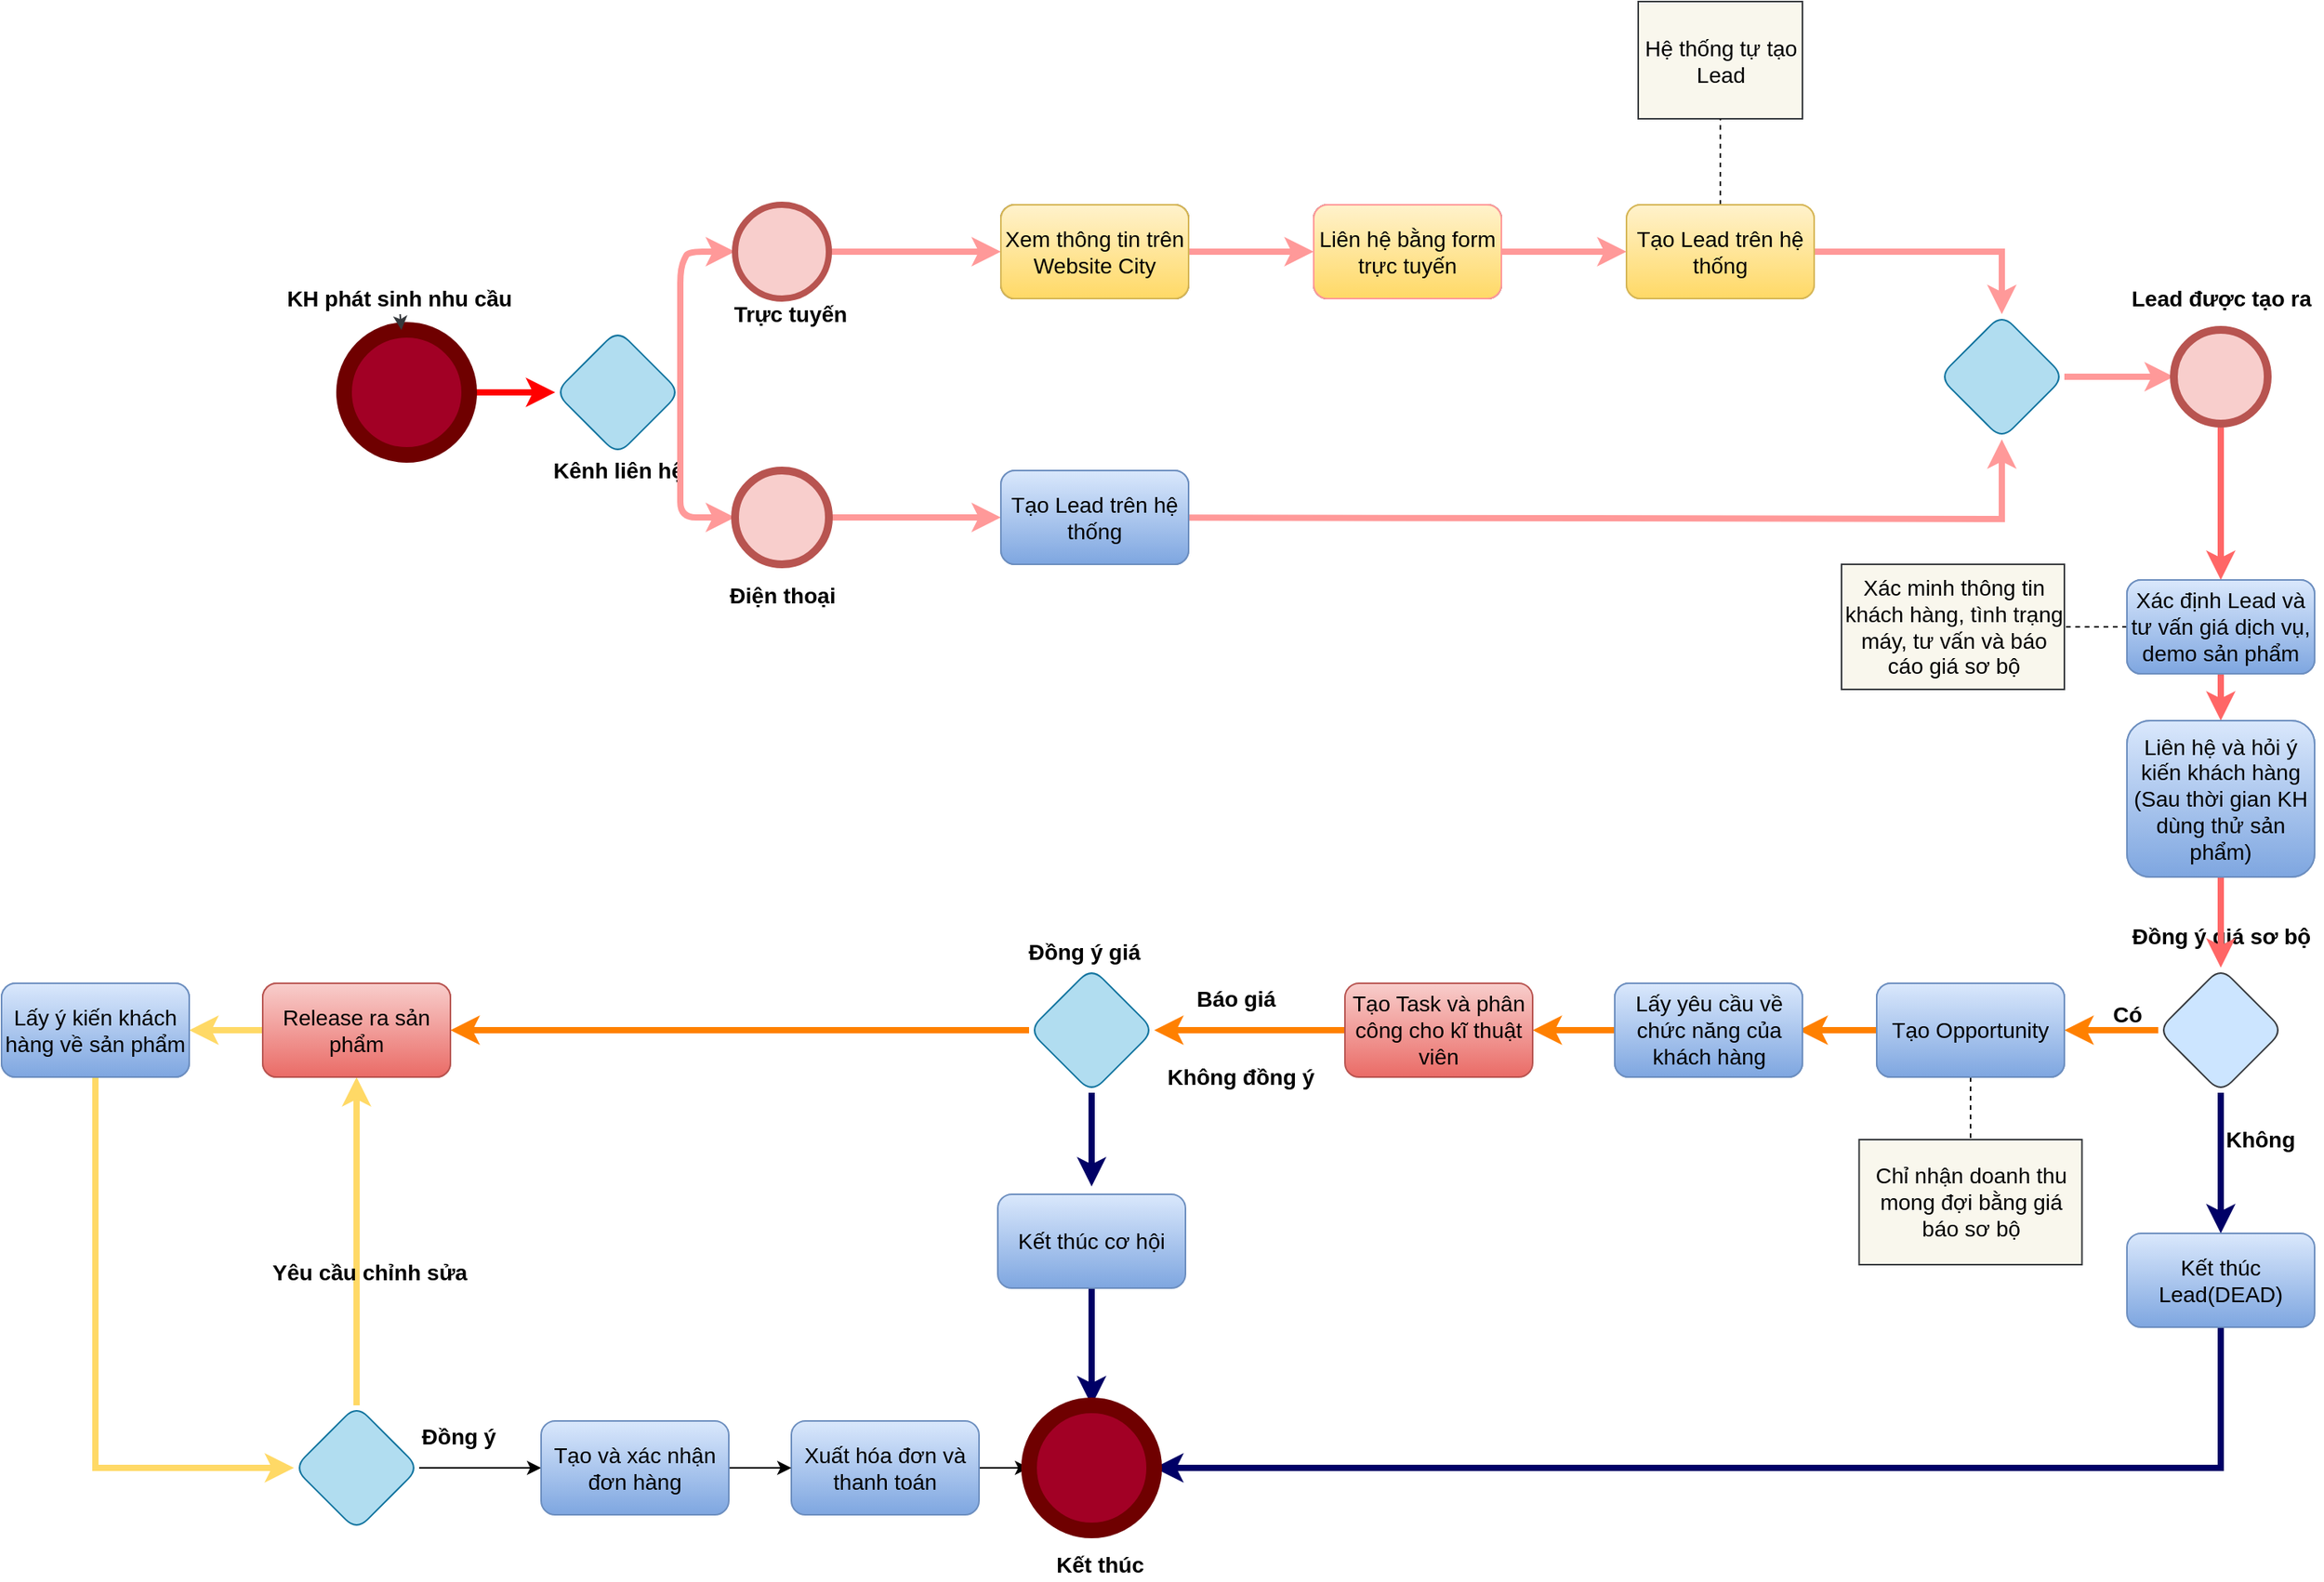 <mxfile version="13.10.0" type="github">
  <diagram id="Qpi55SOyXjOFOmFOabGc" name="Page-1">
    <mxGraphModel dx="1865" dy="1717" grid="1" gridSize="10" guides="1" tooltips="1" connect="1" arrows="1" fold="1" page="1" pageScale="1" pageWidth="827" pageHeight="1169" background="none" math="0" shadow="0">
      <root>
        <mxCell id="0" />
        <mxCell id="1" parent="0" />
        <mxCell id="qd5R296KpSwkzRTT0nPw-32" value="" style="edgeStyle=none;rounded=0;orthogonalLoop=1;jettySize=auto;html=1;fontSize=14;strokeColor=#FF0000;strokeWidth=4;" parent="1" source="vkYcAOggnafAFVCEIuby-1" target="qd5R296KpSwkzRTT0nPw-31" edge="1">
          <mxGeometry relative="1" as="geometry" />
        </mxCell>
        <mxCell id="vkYcAOggnafAFVCEIuby-1" value="" style="ellipse;whiteSpace=wrap;html=1;fillColor=#a20025;strokeColor=#6F0000;fontColor=#ffffff;strokeWidth=10;fontSize=14;" parent="1" vertex="1">
          <mxGeometry x="-60" y="120" width="80" height="80" as="geometry" />
        </mxCell>
        <mxCell id="qd5R296KpSwkzRTT0nPw-144" value="" style="edgeStyle=none;rounded=0;orthogonalLoop=1;jettySize=auto;html=1;fillColor=#ffcc99;strokeColor=#36393d;fontSize=14;" parent="1" source="vkYcAOggnafAFVCEIuby-2" target="vkYcAOggnafAFVCEIuby-1" edge="1">
          <mxGeometry relative="1" as="geometry" />
        </mxCell>
        <mxCell id="vkYcAOggnafAFVCEIuby-2" value="&lt;font style=&quot;vertical-align: inherit; font-size: 14px;&quot;&gt;&lt;font style=&quot;vertical-align: inherit; font-size: 14px;&quot;&gt;KH phát sinh nhu cầu&lt;/font&gt;&lt;/font&gt;" style="text;html=1;align=center;verticalAlign=middle;resizable=0;points=[];autosize=1;fontSize=14;fontStyle=1" parent="1" vertex="1">
          <mxGeometry x="-105" y="90" width="160" height="20" as="geometry" />
        </mxCell>
        <mxCell id="vkYcAOggnafAFVCEIuby-5" value="&lt;font style=&quot;vertical-align: inherit; font-size: 14px;&quot;&gt;&lt;font style=&quot;vertical-align: inherit; font-size: 14px;&quot;&gt;Kênh liên hệ&lt;/font&gt;&lt;/font&gt;" style="text;html=1;align=center;verticalAlign=middle;resizable=0;points=[];autosize=1;fontSize=14;fontStyle=1" parent="1" vertex="1">
          <mxGeometry x="65" y="200" width="100" height="20" as="geometry" />
        </mxCell>
        <mxCell id="vkYcAOggnafAFVCEIuby-11" value="" style="endArrow=classic;html=1;exitX=1;exitY=0.5;exitDx=0;exitDy=0;entryX=0;entryY=0.5;entryDx=0;entryDy=0;fontSize=14;endSize=6;strokeWidth=4;strokeColor=#FF9999;" parent="1" target="qd5R296KpSwkzRTT0nPw-64" edge="1">
          <mxGeometry width="50" height="50" relative="1" as="geometry">
            <mxPoint x="155" y="160" as="sourcePoint" />
            <mxPoint x="185" y="80" as="targetPoint" />
            <Array as="points">
              <mxPoint x="155" y="80" />
              <mxPoint x="160" y="70" />
            </Array>
          </mxGeometry>
        </mxCell>
        <mxCell id="vkYcAOggnafAFVCEIuby-12" value="" style="endArrow=classic;html=1;exitX=1;exitY=0.5;exitDx=0;exitDy=0;entryX=0;entryY=0.5;entryDx=0;entryDy=0;entryPerimeter=0;fontSize=14;endSize=6;strokeWidth=4;strokeColor=#FF9999;" parent="1" target="qd5R296KpSwkzRTT0nPw-65" edge="1">
          <mxGeometry width="50" height="50" relative="1" as="geometry">
            <mxPoint x="155" y="160" as="sourcePoint" />
            <mxPoint x="185" y="250" as="targetPoint" />
            <Array as="points">
              <mxPoint x="155" y="240" />
            </Array>
          </mxGeometry>
        </mxCell>
        <mxCell id="vkYcAOggnafAFVCEIuby-15" value="" style="edgeStyle=orthogonalEdgeStyle;rounded=0;orthogonalLoop=1;jettySize=auto;html=1;fontSize=14;endSize=6;strokeWidth=4;strokeColor=#FF9999;" parent="1" source="vkYcAOggnafAFVCEIuby-13" target="vkYcAOggnafAFVCEIuby-14" edge="1">
          <mxGeometry relative="1" as="geometry" />
        </mxCell>
        <mxCell id="vkYcAOggnafAFVCEIuby-13" value="&lt;font style=&quot;vertical-align: inherit; font-size: 14px;&quot;&gt;&lt;font style=&quot;vertical-align: inherit; font-size: 14px;&quot;&gt;Xem thông tin trên Website City&lt;/font&gt;&lt;/font&gt;" style="rounded=1;whiteSpace=wrap;html=1;strokeWidth=1;fontSize=14;" parent="1" vertex="1">
          <mxGeometry x="360" y="40" width="120" height="60" as="geometry" />
        </mxCell>
        <mxCell id="vkYcAOggnafAFVCEIuby-17" value="" style="edgeStyle=orthogonalEdgeStyle;rounded=0;orthogonalLoop=1;jettySize=auto;html=1;fontSize=14;endSize=6;strokeWidth=4;strokeColor=#FF9999;" parent="1" source="vkYcAOggnafAFVCEIuby-14" target="vkYcAOggnafAFVCEIuby-16" edge="1">
          <mxGeometry relative="1" as="geometry" />
        </mxCell>
        <mxCell id="vkYcAOggnafAFVCEIuby-14" value="&lt;font style=&quot;vertical-align: inherit; font-size: 14px;&quot;&gt;&lt;font style=&quot;vertical-align: inherit; font-size: 14px;&quot;&gt;Liên hệ bằng form trực tuyến&lt;/font&gt;&lt;/font&gt;" style="whiteSpace=wrap;html=1;rounded=1;strokeWidth=1;fontSize=14;" parent="1" vertex="1">
          <mxGeometry x="560" y="40" width="120" height="60" as="geometry" />
        </mxCell>
        <mxCell id="qd5R296KpSwkzRTT0nPw-7" value="" style="rounded=0;orthogonalLoop=1;jettySize=auto;html=1;edgeStyle=orthogonalEdgeStyle;fontSize=14;endSize=6;strokeWidth=4;strokeColor=#FF9999;" parent="1" source="vkYcAOggnafAFVCEIuby-16" target="qd5R296KpSwkzRTT0nPw-4" edge="1">
          <mxGeometry relative="1" as="geometry" />
        </mxCell>
        <mxCell id="vkYcAOggnafAFVCEIuby-16" value="&lt;font style=&quot;vertical-align: inherit; font-size: 14px;&quot;&gt;&lt;font style=&quot;vertical-align: inherit; font-size: 14px;&quot;&gt;Tạo Lead trên hệ thống&lt;/font&gt;&lt;/font&gt;" style="whiteSpace=wrap;html=1;rounded=1;strokeWidth=1;fillColor=#fff2cc;strokeColor=#d6b656;gradientColor=#ffd966;fontSize=14;" parent="1" vertex="1">
          <mxGeometry x="760" y="40" width="120" height="60" as="geometry" />
        </mxCell>
        <mxCell id="qd5R296KpSwkzRTT0nPw-69" style="edgeStyle=none;rounded=0;orthogonalLoop=1;jettySize=auto;html=1;entryX=0.5;entryY=1;entryDx=0;entryDy=0;fontSize=14;endSize=6;strokeWidth=4;strokeColor=#FF9999;" parent="1" source="qd5R296KpSwkzRTT0nPw-1" target="qd5R296KpSwkzRTT0nPw-4" edge="1">
          <mxGeometry relative="1" as="geometry">
            <Array as="points">
              <mxPoint x="1000" y="241" />
            </Array>
          </mxGeometry>
        </mxCell>
        <mxCell id="qd5R296KpSwkzRTT0nPw-1" value="&lt;font style=&quot;vertical-align: inherit; font-size: 14px;&quot;&gt;&lt;font style=&quot;vertical-align: inherit; font-size: 14px;&quot;&gt;Tạo Lead trên hệ thống&lt;/font&gt;&lt;/font&gt;" style="whiteSpace=wrap;html=1;rounded=1;gradientColor=#7ea6e0;fillColor=#dae8fc;strokeColor=#6c8ebf;fontSize=14;" parent="1" vertex="1">
          <mxGeometry x="360" y="210" width="120" height="60" as="geometry" />
        </mxCell>
        <mxCell id="qd5R296KpSwkzRTT0nPw-10" value="" style="edgeStyle=none;rounded=0;orthogonalLoop=1;jettySize=auto;html=1;fontSize=14;entryX=0;entryY=0.5;entryDx=0;entryDy=0;strokeColor=#FF9999;strokeWidth=4;" parent="1" source="qd5R296KpSwkzRTT0nPw-4" target="qd5R296KpSwkzRTT0nPw-149" edge="1">
          <mxGeometry relative="1" as="geometry">
            <mxPoint x="1100" y="150" as="targetPoint" />
          </mxGeometry>
        </mxCell>
        <mxCell id="qd5R296KpSwkzRTT0nPw-4" value="" style="rhombus;whiteSpace=wrap;html=1;rounded=1;fontSize=14;fillColor=#b1ddf0;strokeColor=#10739e;" parent="1" vertex="1">
          <mxGeometry x="960" y="110" width="80" height="80" as="geometry" />
        </mxCell>
        <mxCell id="qd5R296KpSwkzRTT0nPw-13" value="" style="edgeStyle=none;rounded=0;orthogonalLoop=1;jettySize=auto;html=1;fontSize=14;exitX=0.5;exitY=1;exitDx=0;exitDy=0;fontColor=#EA6B66;strokeColor=#FF6666;strokeWidth=4;" parent="1" source="qd5R296KpSwkzRTT0nPw-149" target="qd5R296KpSwkzRTT0nPw-12" edge="1">
          <mxGeometry relative="1" as="geometry">
            <mxPoint x="1140" y="190" as="sourcePoint" />
          </mxGeometry>
        </mxCell>
        <mxCell id="qd5R296KpSwkzRTT0nPw-11" value="Lead được tạo ra" style="text;html=1;align=center;verticalAlign=middle;resizable=0;points=[];autosize=1;fontSize=14;fontStyle=1" parent="1" vertex="1">
          <mxGeometry x="1075" y="90" width="130" height="20" as="geometry" />
        </mxCell>
        <mxCell id="qd5R296KpSwkzRTT0nPw-100" style="edgeStyle=orthogonalEdgeStyle;rounded=0;orthogonalLoop=1;jettySize=auto;html=1;entryX=0.5;entryY=0;entryDx=0;entryDy=0;fontSize=14;fontColor=#EA6B66;strokeColor=#FF6666;strokeWidth=4;" parent="1" source="qd5R296KpSwkzRTT0nPw-12" target="qd5R296KpSwkzRTT0nPw-98" edge="1">
          <mxGeometry relative="1" as="geometry" />
        </mxCell>
        <mxCell id="qd5R296KpSwkzRTT0nPw-12" value="Xác định Lead và tư vấn giá dịch vụ, &lt;br style=&quot;font-size: 14px;&quot;&gt;demo sản phẩm" style="whiteSpace=wrap;html=1;rounded=1;gradientColor=#7ea6e0;fillColor=#dae8fc;strokeColor=#6c8ebf;fontSize=14;" parent="1" vertex="1">
          <mxGeometry x="1080" y="280" width="120" height="60" as="geometry" />
        </mxCell>
        <mxCell id="qd5R296KpSwkzRTT0nPw-36" value="" style="edgeStyle=none;rounded=0;orthogonalLoop=1;jettySize=auto;html=1;exitX=0;exitY=0.5;exitDx=0;exitDy=0;fontSize=14;strokeColor=#FF8000;strokeWidth=4;" parent="1" source="qd5R296KpSwkzRTT0nPw-14" target="qd5R296KpSwkzRTT0nPw-35" edge="1">
          <mxGeometry relative="1" as="geometry" />
        </mxCell>
        <mxCell id="qd5R296KpSwkzRTT0nPw-42" value="" style="edgeStyle=none;rounded=0;orthogonalLoop=1;jettySize=auto;html=1;fontSize=14;strokeColor=#000066;strokeWidth=4;" parent="1" source="qd5R296KpSwkzRTT0nPw-14" target="qd5R296KpSwkzRTT0nPw-41" edge="1">
          <mxGeometry relative="1" as="geometry" />
        </mxCell>
        <mxCell id="qd5R296KpSwkzRTT0nPw-14" value="" style="rhombus;whiteSpace=wrap;html=1;rounded=1;fontSize=14;fillColor=#cce5ff;strokeColor=#36393d;" parent="1" vertex="1">
          <mxGeometry x="1100" y="528" width="80" height="80" as="geometry" />
        </mxCell>
        <mxCell id="qd5R296KpSwkzRTT0nPw-31" value="" style="rhombus;whiteSpace=wrap;html=1;rounded=1;fontSize=14;fillColor=#b1ddf0;strokeColor=#10739e;" parent="1" vertex="1">
          <mxGeometry x="75" y="120" width="80" height="80" as="geometry" />
        </mxCell>
        <mxCell id="qd5R296KpSwkzRTT0nPw-33" value="Đồng ý giá sơ bộ" style="text;html=1;align=center;verticalAlign=middle;resizable=0;points=[];autosize=1;fontSize=14;fontStyle=1" parent="1" vertex="1">
          <mxGeometry x="1075" y="498" width="130" height="20" as="geometry" />
        </mxCell>
        <mxCell id="qd5R296KpSwkzRTT0nPw-38" value="" style="edgeStyle=none;rounded=0;orthogonalLoop=1;jettySize=auto;html=1;fontSize=14;strokeColor=#FF8000;strokeWidth=4;" parent="1" source="qd5R296KpSwkzRTT0nPw-35" edge="1">
          <mxGeometry relative="1" as="geometry">
            <mxPoint x="870" y="568" as="targetPoint" />
          </mxGeometry>
        </mxCell>
        <mxCell id="qd5R296KpSwkzRTT0nPw-35" value="Tạo Opportunity" style="whiteSpace=wrap;html=1;rounded=1;gradientColor=#7ea6e0;fillColor=#dae8fc;strokeColor=#6c8ebf;fontSize=14;" parent="1" vertex="1">
          <mxGeometry x="920" y="538" width="120" height="60" as="geometry" />
        </mxCell>
        <mxCell id="qd5R296KpSwkzRTT0nPw-63" style="edgeStyle=none;rounded=0;orthogonalLoop=1;jettySize=auto;html=1;entryX=1;entryY=0.5;entryDx=0;entryDy=0;exitX=0.5;exitY=1;exitDx=0;exitDy=0;fontSize=14;strokeColor=#000066;strokeWidth=4;" parent="1" source="qd5R296KpSwkzRTT0nPw-41" target="qd5R296KpSwkzRTT0nPw-58" edge="1">
          <mxGeometry relative="1" as="geometry">
            <Array as="points">
              <mxPoint x="1140" y="848" />
            </Array>
          </mxGeometry>
        </mxCell>
        <mxCell id="qd5R296KpSwkzRTT0nPw-41" value="Kết thúc Lead(DEAD)" style="whiteSpace=wrap;html=1;rounded=1;gradientColor=#7ea6e0;fillColor=#dae8fc;strokeColor=#6c8ebf;fontSize=14;" parent="1" vertex="1">
          <mxGeometry x="1080" y="698" width="120" height="60" as="geometry" />
        </mxCell>
        <mxCell id="qd5R296KpSwkzRTT0nPw-43" value="Không" style="text;html=1;align=center;verticalAlign=middle;resizable=0;points=[];autosize=1;fontSize=14;fontStyle=1" parent="1" vertex="1">
          <mxGeometry x="1135" y="628" width="60" height="20" as="geometry" />
        </mxCell>
        <mxCell id="qd5R296KpSwkzRTT0nPw-44" value="Có" style="text;html=1;align=center;verticalAlign=middle;resizable=0;points=[];autosize=1;fontSize=14;fontStyle=1" parent="1" vertex="1">
          <mxGeometry x="1065" y="548" width="30" height="20" as="geometry" />
        </mxCell>
        <mxCell id="qd5R296KpSwkzRTT0nPw-87" style="edgeStyle=orthogonalEdgeStyle;rounded=0;orthogonalLoop=1;jettySize=auto;html=1;fontSize=14;strokeColor=#000066;strokeWidth=4;" parent="1" source="qd5R296KpSwkzRTT0nPw-47" edge="1">
          <mxGeometry relative="1" as="geometry">
            <mxPoint x="418" y="668" as="targetPoint" />
          </mxGeometry>
        </mxCell>
        <mxCell id="qd5R296KpSwkzRTT0nPw-123" style="edgeStyle=orthogonalEdgeStyle;rounded=0;orthogonalLoop=1;jettySize=auto;html=1;fontSize=14;strokeColor=#FF8000;strokeWidth=4;entryX=1;entryY=0.5;entryDx=0;entryDy=0;" parent="1" source="qd5R296KpSwkzRTT0nPw-47" target="qd5R296KpSwkzRTT0nPw-157" edge="1">
          <mxGeometry relative="1" as="geometry">
            <mxPoint x="256" y="568" as="targetPoint" />
          </mxGeometry>
        </mxCell>
        <mxCell id="qd5R296KpSwkzRTT0nPw-47" value="" style="rhombus;whiteSpace=wrap;html=1;rounded=1;fontSize=14;fillColor=#b1ddf0;strokeColor=#10739e;" parent="1" vertex="1">
          <mxGeometry x="378" y="528" width="80" height="80" as="geometry" />
        </mxCell>
        <mxCell id="qd5R296KpSwkzRTT0nPw-49" value="Báo giá" style="text;html=1;align=center;verticalAlign=middle;resizable=0;points=[];autosize=1;fontSize=14;fontStyle=1;strokeWidth=4;" parent="1" vertex="1">
          <mxGeometry x="475" y="538" width="70" height="20" as="geometry" />
        </mxCell>
        <mxCell id="qd5R296KpSwkzRTT0nPw-110" value="" style="edgeStyle=orthogonalEdgeStyle;rounded=0;orthogonalLoop=1;jettySize=auto;html=1;fontSize=14;fillColor=#fad7ac;strokeColor=#FFD966;strokeWidth=4;" parent="1" source="qd5R296KpSwkzRTT0nPw-50" target="qd5R296KpSwkzRTT0nPw-107" edge="1">
          <mxGeometry relative="1" as="geometry" />
        </mxCell>
        <mxCell id="qd5R296KpSwkzRTT0nPw-50" value="Release ra sản phẩm" style="whiteSpace=wrap;html=1;rounded=1;fillColor=#f8cecc;strokeColor=#b85450;gradientColor=#ea6b66;fontSize=14;" parent="1" vertex="1">
          <mxGeometry x="-112" y="538" width="120" height="60" as="geometry" />
        </mxCell>
        <mxCell id="qd5R296KpSwkzRTT0nPw-59" value="" style="edgeStyle=none;rounded=0;orthogonalLoop=1;jettySize=auto;html=1;fontSize=14;" parent="1" source="qd5R296KpSwkzRTT0nPw-56" target="qd5R296KpSwkzRTT0nPw-58" edge="1">
          <mxGeometry relative="1" as="geometry" />
        </mxCell>
        <mxCell id="qd5R296KpSwkzRTT0nPw-56" value="Xuất hóa đơn và thanh toán" style="whiteSpace=wrap;html=1;rounded=1;gradientColor=#7ea6e0;fillColor=#dae8fc;strokeColor=#6c8ebf;fontSize=14;" parent="1" vertex="1">
          <mxGeometry x="226" y="818" width="120" height="60" as="geometry" />
        </mxCell>
        <mxCell id="qd5R296KpSwkzRTT0nPw-68" value="" style="edgeStyle=none;rounded=0;orthogonalLoop=1;jettySize=auto;html=1;fontSize=14;endSize=6;strokeWidth=4;strokeColor=#FF9999;" parent="1" source="qd5R296KpSwkzRTT0nPw-64" target="vkYcAOggnafAFVCEIuby-13" edge="1">
          <mxGeometry relative="1" as="geometry" />
        </mxCell>
        <mxCell id="qd5R296KpSwkzRTT0nPw-64" value="" style="ellipse;whiteSpace=wrap;html=1;aspect=fixed;strokeWidth=4;fillColor=#f8cecc;strokeColor=#b85450;fontSize=14;" parent="1" vertex="1">
          <mxGeometry x="190" y="40" width="60" height="60" as="geometry" />
        </mxCell>
        <mxCell id="qd5R296KpSwkzRTT0nPw-70" value="" style="edgeStyle=none;rounded=0;orthogonalLoop=1;jettySize=auto;html=1;fontSize=14;endSize=6;strokeWidth=4;strokeColor=#FF9999;" parent="1" source="qd5R296KpSwkzRTT0nPw-65" target="qd5R296KpSwkzRTT0nPw-1" edge="1">
          <mxGeometry relative="1" as="geometry" />
        </mxCell>
        <mxCell id="qd5R296KpSwkzRTT0nPw-65" value="" style="ellipse;whiteSpace=wrap;html=1;aspect=fixed;strokeWidth=5;fillColor=#f8cecc;strokeColor=#b85450;fontSize=14;" parent="1" vertex="1">
          <mxGeometry x="190" y="210" width="60" height="60" as="geometry" />
        </mxCell>
        <mxCell id="qd5R296KpSwkzRTT0nPw-66" value="Trực tuyến" style="text;html=1;align=center;verticalAlign=middle;resizable=0;points=[];autosize=1;fontSize=14;fontStyle=1" parent="1" vertex="1">
          <mxGeometry x="180" y="100" width="90" height="20" as="geometry" />
        </mxCell>
        <mxCell id="qd5R296KpSwkzRTT0nPw-67" value="Điện thoại" style="text;html=1;align=center;verticalAlign=middle;resizable=0;points=[];autosize=1;fontSize=14;fontStyle=1" parent="1" vertex="1">
          <mxGeometry x="180" y="280" width="80" height="20" as="geometry" />
        </mxCell>
        <mxCell id="qd5R296KpSwkzRTT0nPw-78" value="Hệ thống tự tạo Lead" style="rounded=0;whiteSpace=wrap;html=1;strokeColor=#36393d;strokeWidth=1;fontSize=14;fillColor=#f9f7ed;" parent="1" vertex="1">
          <mxGeometry x="767.5" y="-90" width="105" height="75" as="geometry" />
        </mxCell>
        <mxCell id="qd5R296KpSwkzRTT0nPw-80" value="" style="endArrow=none;dashed=1;html=1;exitX=0.5;exitY=0;exitDx=0;exitDy=0;entryX=0.5;entryY=1;entryDx=0;entryDy=0;fontSize=14;" parent="1" source="vkYcAOggnafAFVCEIuby-16" target="qd5R296KpSwkzRTT0nPw-78" edge="1">
          <mxGeometry width="50" height="50" relative="1" as="geometry">
            <mxPoint x="610" as="sourcePoint" />
            <mxPoint x="660" y="-50" as="targetPoint" />
          </mxGeometry>
        </mxCell>
        <mxCell id="qd5R296KpSwkzRTT0nPw-82" value="Xác minh thông tin khách hàng, tình trạng máy, tư vấn và báo cáo giá sơ bộ" style="rounded=0;whiteSpace=wrap;html=1;strokeColor=#36393d;strokeWidth=1;fontSize=14;fillColor=#f9f7ed;" parent="1" vertex="1">
          <mxGeometry x="897.5" y="270" width="142.5" height="80" as="geometry" />
        </mxCell>
        <mxCell id="qd5R296KpSwkzRTT0nPw-83" value="" style="endArrow=none;dashed=1;html=1;exitX=0;exitY=0.5;exitDx=0;exitDy=0;entryX=1;entryY=0.5;entryDx=0;entryDy=0;fontSize=14;" parent="1" source="qd5R296KpSwkzRTT0nPw-12" target="qd5R296KpSwkzRTT0nPw-82" edge="1">
          <mxGeometry width="50" height="50" relative="1" as="geometry">
            <mxPoint x="990" y="412" as="sourcePoint" />
            <mxPoint x="990" y="357" as="targetPoint" />
          </mxGeometry>
        </mxCell>
        <mxCell id="qd5R296KpSwkzRTT0nPw-84" value="Chỉ nhận doanh thu mong đợi bằng giá báo sơ bộ" style="rounded=0;whiteSpace=wrap;html=1;strokeColor=#36393d;strokeWidth=1;fontSize=14;fillColor=#f9f7ed;" parent="1" vertex="1">
          <mxGeometry x="908.75" y="638" width="142.5" height="80" as="geometry" />
        </mxCell>
        <mxCell id="qd5R296KpSwkzRTT0nPw-85" value="" style="endArrow=none;dashed=1;html=1;exitX=0.5;exitY=1;exitDx=0;exitDy=0;entryX=0.5;entryY=0;entryDx=0;entryDy=0;fontSize=14;" parent="1" source="qd5R296KpSwkzRTT0nPw-35" target="qd5R296KpSwkzRTT0nPw-84" edge="1">
          <mxGeometry width="50" height="50" relative="1" as="geometry">
            <mxPoint x="1090" y="438" as="sourcePoint" />
            <mxPoint x="1002.5" y="438" as="targetPoint" />
          </mxGeometry>
        </mxCell>
        <mxCell id="qd5R296KpSwkzRTT0nPw-86" value="Đồng ý giá" style="text;html=1;align=center;verticalAlign=middle;resizable=0;points=[];autosize=1;fontSize=14;fontStyle=1" parent="1" vertex="1">
          <mxGeometry x="368" y="508" width="90" height="20" as="geometry" />
        </mxCell>
        <mxCell id="qd5R296KpSwkzRTT0nPw-88" value="Không đồng ý" style="text;html=1;align=center;verticalAlign=middle;resizable=0;points=[];autosize=1;fontSize=14;fontStyle=1" parent="1" vertex="1">
          <mxGeometry x="458" y="588" width="110" height="20" as="geometry" />
        </mxCell>
        <mxCell id="qd5R296KpSwkzRTT0nPw-90" style="edgeStyle=orthogonalEdgeStyle;rounded=0;orthogonalLoop=1;jettySize=auto;html=1;fontSize=14;strokeColor=#000066;strokeWidth=4;" parent="1" source="qd5R296KpSwkzRTT0nPw-89" target="qd5R296KpSwkzRTT0nPw-58" edge="1">
          <mxGeometry relative="1" as="geometry" />
        </mxCell>
        <mxCell id="qd5R296KpSwkzRTT0nPw-89" value="Kết thúc cơ hội" style="rounded=1;whiteSpace=wrap;html=1;strokeColor=#6c8ebf;strokeWidth=1;gradientColor=#7ea6e0;fillColor=#dae8fc;fontSize=14;" parent="1" vertex="1">
          <mxGeometry x="358" y="673" width="120" height="60" as="geometry" />
        </mxCell>
        <mxCell id="qd5R296KpSwkzRTT0nPw-101" style="edgeStyle=orthogonalEdgeStyle;rounded=0;orthogonalLoop=1;jettySize=auto;html=1;fontSize=14;fontColor=#EA6B66;strokeColor=#FF6666;strokeWidth=4;" parent="1" source="qd5R296KpSwkzRTT0nPw-98" target="qd5R296KpSwkzRTT0nPw-14" edge="1">
          <mxGeometry relative="1" as="geometry" />
        </mxCell>
        <mxCell id="qd5R296KpSwkzRTT0nPw-98" value="Liên hệ và hỏi ý kiến khách hàng&lt;br style=&quot;font-size: 14px;&quot;&gt;(Sau thời gian KH dùng thử sản phẩm)" style="rounded=1;whiteSpace=wrap;html=1;strokeColor=#6c8ebf;strokeWidth=1;gradientColor=#7ea6e0;fillColor=#dae8fc;fontSize=14;" parent="1" vertex="1">
          <mxGeometry x="1080" y="370" width="120" height="100" as="geometry" />
        </mxCell>
        <mxCell id="qd5R296KpSwkzRTT0nPw-105" value="Lấy yêu cầu về chức năng của khách hàng" style="rounded=1;whiteSpace=wrap;html=1;strokeColor=#6c8ebf;strokeWidth=1;gradientColor=#7ea6e0;fillColor=#dae8fc;fontSize=14;" parent="1" vertex="1">
          <mxGeometry x="752.5" y="538" width="120" height="60" as="geometry" />
        </mxCell>
        <mxCell id="qd5R296KpSwkzRTT0nPw-143" style="edgeStyle=none;rounded=0;orthogonalLoop=1;jettySize=auto;html=1;entryX=0;entryY=0.5;entryDx=0;entryDy=0;fontSize=14;fillColor=#fad7ac;strokeColor=#FFD966;strokeWidth=4;" parent="1" source="qd5R296KpSwkzRTT0nPw-107" target="qd5R296KpSwkzRTT0nPw-108" edge="1">
          <mxGeometry relative="1" as="geometry">
            <Array as="points">
              <mxPoint x="-219" y="848" />
            </Array>
          </mxGeometry>
        </mxCell>
        <mxCell id="qd5R296KpSwkzRTT0nPw-107" value="Lấy ý kiến khách hàng về sản phẩm" style="rounded=1;whiteSpace=wrap;html=1;strokeColor=#6c8ebf;strokeWidth=1;gradientColor=#7ea6e0;fillColor=#dae8fc;fontSize=14;" parent="1" vertex="1">
          <mxGeometry x="-279" y="538" width="120" height="60" as="geometry" />
        </mxCell>
        <mxCell id="qd5R296KpSwkzRTT0nPw-133" style="edgeStyle=orthogonalEdgeStyle;rounded=0;orthogonalLoop=1;jettySize=auto;html=1;entryX=0;entryY=0.5;entryDx=0;entryDy=0;fontSize=14;" parent="1" source="qd5R296KpSwkzRTT0nPw-108" target="qd5R296KpSwkzRTT0nPw-54" edge="1">
          <mxGeometry relative="1" as="geometry" />
        </mxCell>
        <mxCell id="qd5R296KpSwkzRTT0nPw-141" style="edgeStyle=none;rounded=0;orthogonalLoop=1;jettySize=auto;html=1;entryX=0.5;entryY=1;entryDx=0;entryDy=0;fontSize=14;fillColor=#fad7ac;strokeColor=#FFD966;strokeWidth=4;" parent="1" source="qd5R296KpSwkzRTT0nPw-108" target="qd5R296KpSwkzRTT0nPw-50" edge="1">
          <mxGeometry relative="1" as="geometry" />
        </mxCell>
        <mxCell id="qd5R296KpSwkzRTT0nPw-108" value="" style="rhombus;whiteSpace=wrap;html=1;rounded=1;strokeColor=#10739e;strokeWidth=1;fontSize=14;fillColor=#b1ddf0;" parent="1" vertex="1">
          <mxGeometry x="-92" y="808" width="80" height="80" as="geometry" />
        </mxCell>
        <mxCell id="qd5R296KpSwkzRTT0nPw-124" value="Yêu cầu chỉnh sửa" style="text;html=1;align=center;verticalAlign=middle;resizable=0;points=[];autosize=1;fontSize=14;fontStyle=1" parent="1" vertex="1">
          <mxGeometry x="-114" y="713" width="140" height="20" as="geometry" />
        </mxCell>
        <mxCell id="qd5R296KpSwkzRTT0nPw-132" style="edgeStyle=orthogonalEdgeStyle;rounded=0;orthogonalLoop=1;jettySize=auto;html=1;entryX=0;entryY=0.5;entryDx=0;entryDy=0;fontSize=14;" parent="1" source="qd5R296KpSwkzRTT0nPw-54" target="qd5R296KpSwkzRTT0nPw-56" edge="1">
          <mxGeometry relative="1" as="geometry" />
        </mxCell>
        <mxCell id="qd5R296KpSwkzRTT0nPw-54" value="Tạo và xác nhận đơn hàng" style="whiteSpace=wrap;html=1;rounded=1;gradientColor=#7ea6e0;fillColor=#dae8fc;strokeColor=#6c8ebf;fontSize=14;" parent="1" vertex="1">
          <mxGeometry x="66" y="818" width="120" height="60" as="geometry" />
        </mxCell>
        <mxCell id="qd5R296KpSwkzRTT0nPw-131" value="Đồng ý" style="text;html=1;align=center;verticalAlign=middle;resizable=0;points=[];autosize=1;fontSize=14;fontStyle=1" parent="1" vertex="1">
          <mxGeometry x="-17" y="818" width="60" height="20" as="geometry" />
        </mxCell>
        <mxCell id="qd5R296KpSwkzRTT0nPw-139" value="&lt;font style=&quot;vertical-align: inherit; font-size: 14px;&quot;&gt;&lt;font style=&quot;vertical-align: inherit; font-size: 14px;&quot;&gt;Xem thông tin trên Website City&lt;/font&gt;&lt;/font&gt;" style="rounded=1;whiteSpace=wrap;html=1;strokeWidth=1;fillColor=#fff2cc;strokeColor=#d6b656;gradientColor=#ffd966;fontSize=14;" parent="1" vertex="1">
          <mxGeometry x="360" y="40" width="120" height="60" as="geometry" />
        </mxCell>
        <mxCell id="qd5R296KpSwkzRTT0nPw-140" value="&lt;font style=&quot;vertical-align: inherit; font-size: 14px;&quot;&gt;&lt;font style=&quot;vertical-align: inherit; font-size: 14px;&quot;&gt;Liên hệ bằng form trực tuyến&lt;/font&gt;&lt;/font&gt;" style="whiteSpace=wrap;html=1;rounded=1;strokeWidth=1;fillColor=#fff2cc;gradientColor=#ffd966;fontSize=14;strokeColor=#FF9999;" parent="1" vertex="1">
          <mxGeometry x="560" y="40" width="120" height="60" as="geometry" />
        </mxCell>
        <mxCell id="qd5R296KpSwkzRTT0nPw-60" value="Kết thúc" style="text;html=1;align=center;verticalAlign=middle;resizable=0;points=[];autosize=1;fontSize=14;fontStyle=1" parent="1" vertex="1">
          <mxGeometry x="388" y="900" width="70" height="20" as="geometry" />
        </mxCell>
        <mxCell id="qd5R296KpSwkzRTT0nPw-58" value="" style="ellipse;whiteSpace=wrap;html=1;rounded=1;fillColor=#a20025;strokeColor=#6F0000;fontColor=#ffffff;strokeWidth=10;fontSize=14;" parent="1" vertex="1">
          <mxGeometry x="378" y="808" width="80" height="80" as="geometry" />
        </mxCell>
        <mxCell id="qd5R296KpSwkzRTT0nPw-149" value="" style="ellipse;whiteSpace=wrap;html=1;aspect=fixed;strokeWidth=5;fillColor=#f8cecc;strokeColor=#b85450;fontSize=14;" parent="1" vertex="1">
          <mxGeometry x="1110" y="120" width="60" height="60" as="geometry" />
        </mxCell>
        <mxCell id="qd5R296KpSwkzRTT0nPw-156" value="Lấy ý kiến khách hàng về sản phẩm" style="rounded=1;whiteSpace=wrap;html=1;strokeColor=#6c8ebf;strokeWidth=1;gradientColor=#7ea6e0;fillColor=#dae8fc;fontSize=14;" parent="1" vertex="1">
          <mxGeometry x="-279" y="538" width="120" height="60" as="geometry" />
        </mxCell>
        <mxCell id="qd5R296KpSwkzRTT0nPw-157" value="Release ra sản phẩm" style="whiteSpace=wrap;html=1;rounded=1;fillColor=#f8cecc;strokeColor=#b85450;gradientColor=#ea6b66;fontSize=14;" parent="1" vertex="1">
          <mxGeometry x="-112" y="538" width="120" height="60" as="geometry" />
        </mxCell>
        <mxCell id="J_Jmr6uSN0LU770t_MpK-3" style="edgeStyle=orthogonalEdgeStyle;rounded=0;orthogonalLoop=1;jettySize=auto;html=1;strokeColor=#FF8000;strokeWidth=4;" parent="1" source="qd5R296KpSwkzRTT0nPw-159" target="J_Jmr6uSN0LU770t_MpK-2" edge="1">
          <mxGeometry relative="1" as="geometry" />
        </mxCell>
        <mxCell id="qd5R296KpSwkzRTT0nPw-159" value="Lấy yêu cầu về chức năng của khách hàng" style="rounded=1;whiteSpace=wrap;html=1;strokeColor=#6c8ebf;strokeWidth=1;gradientColor=#7ea6e0;fillColor=#dae8fc;fontSize=14;" parent="1" vertex="1">
          <mxGeometry x="752.5" y="538" width="120" height="60" as="geometry" />
        </mxCell>
        <mxCell id="qd5R296KpSwkzRTT0nPw-160" value="Tạo Opportunity" style="whiteSpace=wrap;html=1;rounded=1;gradientColor=#7ea6e0;fillColor=#dae8fc;strokeColor=#6c8ebf;fontSize=14;" parent="1" vertex="1">
          <mxGeometry x="920" y="538" width="120" height="60" as="geometry" />
        </mxCell>
        <mxCell id="qd5R296KpSwkzRTT0nPw-161" value="Liên hệ và hỏi ý kiến khách hàng&lt;br style=&quot;font-size: 14px;&quot;&gt;(Sau thời gian KH dùng thử sản phẩm)" style="rounded=1;whiteSpace=wrap;html=1;strokeColor=#6c8ebf;strokeWidth=1;gradientColor=#7ea6e0;fillColor=#dae8fc;fontSize=14;" parent="1" vertex="1">
          <mxGeometry x="1080" y="370" width="120" height="100" as="geometry" />
        </mxCell>
        <mxCell id="qd5R296KpSwkzRTT0nPw-162" value="Xác định Lead và tư vấn giá dịch vụ, &lt;br style=&quot;font-size: 14px;&quot;&gt;demo sản phẩm" style="whiteSpace=wrap;html=1;rounded=1;gradientColor=#7ea6e0;fillColor=#dae8fc;strokeColor=#6c8ebf;fontSize=14;" parent="1" vertex="1">
          <mxGeometry x="1080" y="280" width="120" height="60" as="geometry" />
        </mxCell>
        <mxCell id="qd5R296KpSwkzRTT0nPw-163" value="&lt;font style=&quot;vertical-align: inherit; font-size: 14px;&quot;&gt;&lt;font style=&quot;vertical-align: inherit; font-size: 14px;&quot;&gt;Tạo Lead trên hệ thống&lt;/font&gt;&lt;/font&gt;" style="whiteSpace=wrap;html=1;rounded=1;strokeWidth=1;fillColor=#fff2cc;strokeColor=#d6b656;gradientColor=#ffd966;fontSize=14;" parent="1" vertex="1">
          <mxGeometry x="760" y="40" width="120" height="60" as="geometry" />
        </mxCell>
        <mxCell id="qd5R296KpSwkzRTT0nPw-164" value="&lt;font style=&quot;vertical-align: inherit; font-size: 14px;&quot;&gt;&lt;font style=&quot;vertical-align: inherit; font-size: 14px;&quot;&gt;Liên hệ bằng form trực tuyến&lt;/font&gt;&lt;/font&gt;" style="whiteSpace=wrap;html=1;rounded=1;strokeWidth=1;fillColor=#fff2cc;gradientColor=#ffd966;fontSize=14;strokeColor=#FF9999;" parent="1" vertex="1">
          <mxGeometry x="560" y="40" width="120" height="60" as="geometry" />
        </mxCell>
        <mxCell id="qd5R296KpSwkzRTT0nPw-165" value="&lt;font style=&quot;vertical-align: inherit; font-size: 14px;&quot;&gt;&lt;font style=&quot;vertical-align: inherit; font-size: 14px;&quot;&gt;Xem thông tin trên Website City&lt;/font&gt;&lt;/font&gt;" style="rounded=1;whiteSpace=wrap;html=1;strokeWidth=1;fillColor=#fff2cc;strokeColor=#d6b656;gradientColor=#ffd966;fontSize=14;" parent="1" vertex="1">
          <mxGeometry x="360" y="40" width="120" height="60" as="geometry" />
        </mxCell>
        <mxCell id="qd5R296KpSwkzRTT0nPw-166" value="&lt;font style=&quot;vertical-align: inherit; font-size: 14px;&quot;&gt;&lt;font style=&quot;vertical-align: inherit; font-size: 14px;&quot;&gt;Tạo Lead trên hệ thống&lt;/font&gt;&lt;/font&gt;" style="whiteSpace=wrap;html=1;rounded=1;gradientColor=#7ea6e0;fillColor=#dae8fc;strokeColor=#6c8ebf;fontSize=14;" parent="1" vertex="1">
          <mxGeometry x="360" y="210" width="120" height="60" as="geometry" />
        </mxCell>
        <mxCell id="J_Jmr6uSN0LU770t_MpK-6" style="edgeStyle=orthogonalEdgeStyle;rounded=0;orthogonalLoop=1;jettySize=auto;html=1;strokeColor=#FF8000;strokeWidth=4;" parent="1" source="J_Jmr6uSN0LU770t_MpK-2" target="qd5R296KpSwkzRTT0nPw-47" edge="1">
          <mxGeometry relative="1" as="geometry" />
        </mxCell>
        <mxCell id="J_Jmr6uSN0LU770t_MpK-2" value="Tạo Task và phân công cho kĩ thuật viên" style="whiteSpace=wrap;html=1;rounded=1;fillColor=#f8cecc;strokeColor=#b85450;gradientColor=#ea6b66;fontSize=14;" parent="1" vertex="1">
          <mxGeometry x="580" y="538" width="120" height="60" as="geometry" />
        </mxCell>
      </root>
    </mxGraphModel>
  </diagram>
</mxfile>
